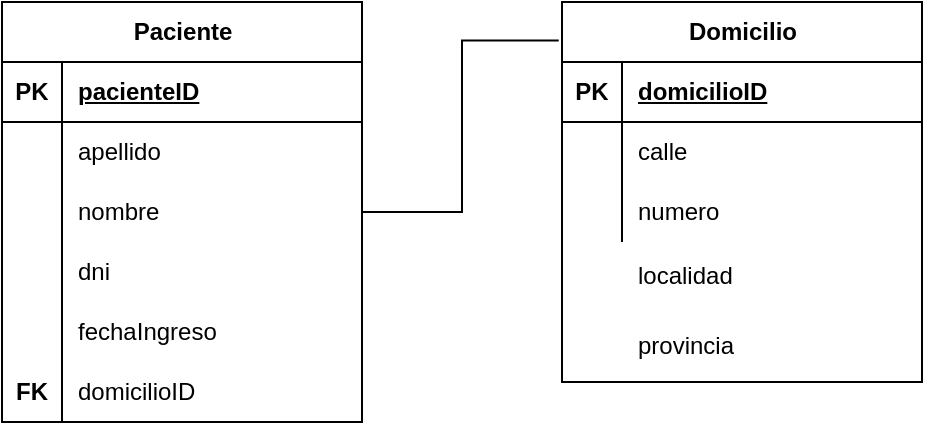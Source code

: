 <mxfile version="24.4.6" type="device">
  <diagram name="Page-1" id="wGJPP6MS-LMhM78fEJ3l">
    <mxGraphModel dx="875" dy="483" grid="1" gridSize="10" guides="1" tooltips="1" connect="1" arrows="1" fold="1" page="1" pageScale="1" pageWidth="850" pageHeight="1100" math="0" shadow="0">
      <root>
        <mxCell id="0" />
        <mxCell id="1" parent="0" />
        <mxCell id="oSh-TWVj5Lbw6_eRG5lZ-47" value="" style="group" vertex="1" connectable="0" parent="1">
          <mxGeometry x="110" y="100" width="180" height="210" as="geometry" />
        </mxCell>
        <mxCell id="oSh-TWVj5Lbw6_eRG5lZ-1" value="Paciente" style="shape=table;startSize=30;container=1;collapsible=1;childLayout=tableLayout;fixedRows=1;rowLines=0;fontStyle=1;align=center;resizeLast=1;html=1;" vertex="1" parent="oSh-TWVj5Lbw6_eRG5lZ-47">
          <mxGeometry width="180" height="210" as="geometry" />
        </mxCell>
        <mxCell id="oSh-TWVj5Lbw6_eRG5lZ-2" value="" style="shape=tableRow;horizontal=0;startSize=0;swimlaneHead=0;swimlaneBody=0;fillColor=none;collapsible=0;dropTarget=0;points=[[0,0.5],[1,0.5]];portConstraint=eastwest;top=0;left=0;right=0;bottom=1;" vertex="1" parent="oSh-TWVj5Lbw6_eRG5lZ-1">
          <mxGeometry y="30" width="180" height="30" as="geometry" />
        </mxCell>
        <mxCell id="oSh-TWVj5Lbw6_eRG5lZ-3" value="PK" style="shape=partialRectangle;connectable=0;fillColor=none;top=0;left=0;bottom=0;right=0;fontStyle=1;overflow=hidden;whiteSpace=wrap;html=1;" vertex="1" parent="oSh-TWVj5Lbw6_eRG5lZ-2">
          <mxGeometry width="30" height="30" as="geometry">
            <mxRectangle width="30" height="30" as="alternateBounds" />
          </mxGeometry>
        </mxCell>
        <mxCell id="oSh-TWVj5Lbw6_eRG5lZ-4" value="pacienteID" style="shape=partialRectangle;connectable=0;fillColor=none;top=0;left=0;bottom=0;right=0;align=left;spacingLeft=6;fontStyle=5;overflow=hidden;whiteSpace=wrap;html=1;" vertex="1" parent="oSh-TWVj5Lbw6_eRG5lZ-2">
          <mxGeometry x="30" width="150" height="30" as="geometry">
            <mxRectangle width="150" height="30" as="alternateBounds" />
          </mxGeometry>
        </mxCell>
        <mxCell id="oSh-TWVj5Lbw6_eRG5lZ-5" value="" style="shape=tableRow;horizontal=0;startSize=0;swimlaneHead=0;swimlaneBody=0;fillColor=none;collapsible=0;dropTarget=0;points=[[0,0.5],[1,0.5]];portConstraint=eastwest;top=0;left=0;right=0;bottom=0;" vertex="1" parent="oSh-TWVj5Lbw6_eRG5lZ-1">
          <mxGeometry y="60" width="180" height="30" as="geometry" />
        </mxCell>
        <mxCell id="oSh-TWVj5Lbw6_eRG5lZ-6" value="" style="shape=partialRectangle;connectable=0;fillColor=none;top=0;left=0;bottom=0;right=0;editable=1;overflow=hidden;whiteSpace=wrap;html=1;" vertex="1" parent="oSh-TWVj5Lbw6_eRG5lZ-5">
          <mxGeometry width="30" height="30" as="geometry">
            <mxRectangle width="30" height="30" as="alternateBounds" />
          </mxGeometry>
        </mxCell>
        <mxCell id="oSh-TWVj5Lbw6_eRG5lZ-7" value="apellido" style="shape=partialRectangle;connectable=0;fillColor=none;top=0;left=0;bottom=0;right=0;align=left;spacingLeft=6;overflow=hidden;whiteSpace=wrap;html=1;" vertex="1" parent="oSh-TWVj5Lbw6_eRG5lZ-5">
          <mxGeometry x="30" width="150" height="30" as="geometry">
            <mxRectangle width="150" height="30" as="alternateBounds" />
          </mxGeometry>
        </mxCell>
        <mxCell id="oSh-TWVj5Lbw6_eRG5lZ-8" value="" style="shape=tableRow;horizontal=0;startSize=0;swimlaneHead=0;swimlaneBody=0;fillColor=none;collapsible=0;dropTarget=0;points=[[0,0.5],[1,0.5]];portConstraint=eastwest;top=0;left=0;right=0;bottom=0;" vertex="1" parent="oSh-TWVj5Lbw6_eRG5lZ-1">
          <mxGeometry y="90" width="180" height="30" as="geometry" />
        </mxCell>
        <mxCell id="oSh-TWVj5Lbw6_eRG5lZ-9" value="" style="shape=partialRectangle;connectable=0;fillColor=none;top=0;left=0;bottom=0;right=0;editable=1;overflow=hidden;whiteSpace=wrap;html=1;" vertex="1" parent="oSh-TWVj5Lbw6_eRG5lZ-8">
          <mxGeometry width="30" height="30" as="geometry">
            <mxRectangle width="30" height="30" as="alternateBounds" />
          </mxGeometry>
        </mxCell>
        <mxCell id="oSh-TWVj5Lbw6_eRG5lZ-10" value="nombre" style="shape=partialRectangle;connectable=0;fillColor=none;top=0;left=0;bottom=0;right=0;align=left;spacingLeft=6;overflow=hidden;whiteSpace=wrap;html=1;" vertex="1" parent="oSh-TWVj5Lbw6_eRG5lZ-8">
          <mxGeometry x="30" width="150" height="30" as="geometry">
            <mxRectangle width="150" height="30" as="alternateBounds" />
          </mxGeometry>
        </mxCell>
        <mxCell id="oSh-TWVj5Lbw6_eRG5lZ-11" value="" style="shape=tableRow;horizontal=0;startSize=0;swimlaneHead=0;swimlaneBody=0;fillColor=none;collapsible=0;dropTarget=0;points=[[0,0.5],[1,0.5]];portConstraint=eastwest;top=0;left=0;right=0;bottom=0;" vertex="1" parent="oSh-TWVj5Lbw6_eRG5lZ-1">
          <mxGeometry y="120" width="180" height="90" as="geometry" />
        </mxCell>
        <mxCell id="oSh-TWVj5Lbw6_eRG5lZ-12" value="" style="shape=partialRectangle;connectable=0;fillColor=none;top=0;left=0;bottom=0;right=0;editable=1;overflow=hidden;whiteSpace=wrap;html=1;" vertex="1" parent="oSh-TWVj5Lbw6_eRG5lZ-11">
          <mxGeometry width="30" height="90" as="geometry">
            <mxRectangle width="30" height="90" as="alternateBounds" />
          </mxGeometry>
        </mxCell>
        <mxCell id="oSh-TWVj5Lbw6_eRG5lZ-13" value="fechaIngreso" style="shape=partialRectangle;connectable=0;fillColor=none;top=0;left=0;bottom=0;right=0;align=left;spacingLeft=6;overflow=hidden;whiteSpace=wrap;html=1;" vertex="1" parent="oSh-TWVj5Lbw6_eRG5lZ-11">
          <mxGeometry x="30" width="150" height="90" as="geometry">
            <mxRectangle width="150" height="90" as="alternateBounds" />
          </mxGeometry>
        </mxCell>
        <mxCell id="oSh-TWVj5Lbw6_eRG5lZ-27" value="dni" style="shape=partialRectangle;connectable=0;fillColor=none;top=0;left=0;bottom=0;right=0;align=left;spacingLeft=6;overflow=hidden;whiteSpace=wrap;html=1;" vertex="1" parent="oSh-TWVj5Lbw6_eRG5lZ-47">
          <mxGeometry x="30" y="120" width="150" height="30" as="geometry">
            <mxRectangle width="150" height="30" as="alternateBounds" />
          </mxGeometry>
        </mxCell>
        <mxCell id="oSh-TWVj5Lbw6_eRG5lZ-28" value="domicilioID" style="shape=partialRectangle;connectable=0;fillColor=none;top=0;left=0;bottom=0;right=0;align=left;spacingLeft=6;overflow=hidden;whiteSpace=wrap;html=1;" vertex="1" parent="oSh-TWVj5Lbw6_eRG5lZ-47">
          <mxGeometry x="30" y="180" width="150" height="30" as="geometry">
            <mxRectangle width="150" height="30" as="alternateBounds" />
          </mxGeometry>
        </mxCell>
        <mxCell id="oSh-TWVj5Lbw6_eRG5lZ-42" value="&lt;span style=&quot;font-weight: 700;&quot;&gt;FK&lt;/span&gt;" style="shape=partialRectangle;connectable=0;fillColor=none;top=0;left=0;bottom=0;right=0;editable=1;overflow=hidden;whiteSpace=wrap;html=1;" vertex="1" parent="oSh-TWVj5Lbw6_eRG5lZ-47">
          <mxGeometry y="180" width="30" height="30" as="geometry">
            <mxRectangle width="30" height="30" as="alternateBounds" />
          </mxGeometry>
        </mxCell>
        <mxCell id="oSh-TWVj5Lbw6_eRG5lZ-48" value="" style="group" vertex="1" connectable="0" parent="1">
          <mxGeometry x="390" y="100" width="180" height="190" as="geometry" />
        </mxCell>
        <mxCell id="oSh-TWVj5Lbw6_eRG5lZ-43" value="localidad" style="shape=partialRectangle;connectable=0;fillColor=none;top=0;left=0;bottom=0;right=0;align=left;spacingLeft=6;overflow=hidden;whiteSpace=wrap;html=1;" vertex="1" parent="oSh-TWVj5Lbw6_eRG5lZ-48">
          <mxGeometry x="30" y="120" width="150" height="34.17" as="geometry">
            <mxRectangle width="150" height="30" as="alternateBounds" />
          </mxGeometry>
        </mxCell>
        <mxCell id="oSh-TWVj5Lbw6_eRG5lZ-44" value="provincia" style="shape=partialRectangle;connectable=0;fillColor=none;top=0;left=0;bottom=0;right=0;align=left;spacingLeft=6;overflow=hidden;whiteSpace=wrap;html=1;" vertex="1" parent="oSh-TWVj5Lbw6_eRG5lZ-48">
          <mxGeometry x="30" y="154.17" width="150" height="35.83" as="geometry">
            <mxRectangle width="150" height="30" as="alternateBounds" />
          </mxGeometry>
        </mxCell>
        <mxCell id="oSh-TWVj5Lbw6_eRG5lZ-14" value="Domicilio" style="shape=table;startSize=30;container=1;collapsible=1;childLayout=tableLayout;fixedRows=1;rowLines=0;fontStyle=1;align=center;resizeLast=1;html=1;" vertex="1" parent="oSh-TWVj5Lbw6_eRG5lZ-48">
          <mxGeometry width="180" height="190" as="geometry" />
        </mxCell>
        <mxCell id="oSh-TWVj5Lbw6_eRG5lZ-15" value="" style="shape=tableRow;horizontal=0;startSize=0;swimlaneHead=0;swimlaneBody=0;fillColor=none;collapsible=0;dropTarget=0;points=[[0,0.5],[1,0.5]];portConstraint=eastwest;top=0;left=0;right=0;bottom=1;" vertex="1" parent="oSh-TWVj5Lbw6_eRG5lZ-14">
          <mxGeometry y="30" width="180" height="30" as="geometry" />
        </mxCell>
        <mxCell id="oSh-TWVj5Lbw6_eRG5lZ-16" value="PK" style="shape=partialRectangle;connectable=0;fillColor=none;top=0;left=0;bottom=0;right=0;fontStyle=1;overflow=hidden;whiteSpace=wrap;html=1;" vertex="1" parent="oSh-TWVj5Lbw6_eRG5lZ-15">
          <mxGeometry width="30" height="30" as="geometry">
            <mxRectangle width="30" height="30" as="alternateBounds" />
          </mxGeometry>
        </mxCell>
        <mxCell id="oSh-TWVj5Lbw6_eRG5lZ-17" value="domicilioID" style="shape=partialRectangle;connectable=0;fillColor=none;top=0;left=0;bottom=0;right=0;align=left;spacingLeft=6;fontStyle=5;overflow=hidden;whiteSpace=wrap;html=1;" vertex="1" parent="oSh-TWVj5Lbw6_eRG5lZ-15">
          <mxGeometry x="30" width="150" height="30" as="geometry">
            <mxRectangle width="150" height="30" as="alternateBounds" />
          </mxGeometry>
        </mxCell>
        <mxCell id="oSh-TWVj5Lbw6_eRG5lZ-18" value="" style="shape=tableRow;horizontal=0;startSize=0;swimlaneHead=0;swimlaneBody=0;fillColor=none;collapsible=0;dropTarget=0;points=[[0,0.5],[1,0.5]];portConstraint=eastwest;top=0;left=0;right=0;bottom=0;" vertex="1" parent="oSh-TWVj5Lbw6_eRG5lZ-14">
          <mxGeometry y="60" width="180" height="30" as="geometry" />
        </mxCell>
        <mxCell id="oSh-TWVj5Lbw6_eRG5lZ-19" value="" style="shape=partialRectangle;connectable=0;fillColor=none;top=0;left=0;bottom=0;right=0;editable=1;overflow=hidden;whiteSpace=wrap;html=1;" vertex="1" parent="oSh-TWVj5Lbw6_eRG5lZ-18">
          <mxGeometry width="30" height="30" as="geometry">
            <mxRectangle width="30" height="30" as="alternateBounds" />
          </mxGeometry>
        </mxCell>
        <mxCell id="oSh-TWVj5Lbw6_eRG5lZ-20" value="calle" style="shape=partialRectangle;connectable=0;fillColor=none;top=0;left=0;bottom=0;right=0;align=left;spacingLeft=6;overflow=hidden;whiteSpace=wrap;html=1;" vertex="1" parent="oSh-TWVj5Lbw6_eRG5lZ-18">
          <mxGeometry x="30" width="150" height="30" as="geometry">
            <mxRectangle width="150" height="30" as="alternateBounds" />
          </mxGeometry>
        </mxCell>
        <mxCell id="oSh-TWVj5Lbw6_eRG5lZ-21" value="" style="shape=tableRow;horizontal=0;startSize=0;swimlaneHead=0;swimlaneBody=0;fillColor=none;collapsible=0;dropTarget=0;points=[[0,0.5],[1,0.5]];portConstraint=eastwest;top=0;left=0;right=0;bottom=0;" vertex="1" parent="oSh-TWVj5Lbw6_eRG5lZ-14">
          <mxGeometry y="90" width="180" height="30" as="geometry" />
        </mxCell>
        <mxCell id="oSh-TWVj5Lbw6_eRG5lZ-22" value="" style="shape=partialRectangle;connectable=0;fillColor=none;top=0;left=0;bottom=0;right=0;editable=1;overflow=hidden;whiteSpace=wrap;html=1;" vertex="1" parent="oSh-TWVj5Lbw6_eRG5lZ-21">
          <mxGeometry width="30" height="30" as="geometry">
            <mxRectangle width="30" height="30" as="alternateBounds" />
          </mxGeometry>
        </mxCell>
        <mxCell id="oSh-TWVj5Lbw6_eRG5lZ-23" value="numero" style="shape=partialRectangle;connectable=0;fillColor=none;top=0;left=0;bottom=0;right=0;align=left;spacingLeft=6;overflow=hidden;whiteSpace=wrap;html=1;" vertex="1" parent="oSh-TWVj5Lbw6_eRG5lZ-21">
          <mxGeometry x="30" width="150" height="30" as="geometry">
            <mxRectangle width="150" height="30" as="alternateBounds" />
          </mxGeometry>
        </mxCell>
        <mxCell id="oSh-TWVj5Lbw6_eRG5lZ-49" style="edgeStyle=orthogonalEdgeStyle;rounded=0;orthogonalLoop=1;jettySize=auto;html=1;entryX=-0.009;entryY=0.101;entryDx=0;entryDy=0;entryPerimeter=0;endArrow=none;endFill=0;" edge="1" parent="1" source="oSh-TWVj5Lbw6_eRG5lZ-1" target="oSh-TWVj5Lbw6_eRG5lZ-14">
          <mxGeometry relative="1" as="geometry" />
        </mxCell>
      </root>
    </mxGraphModel>
  </diagram>
</mxfile>
